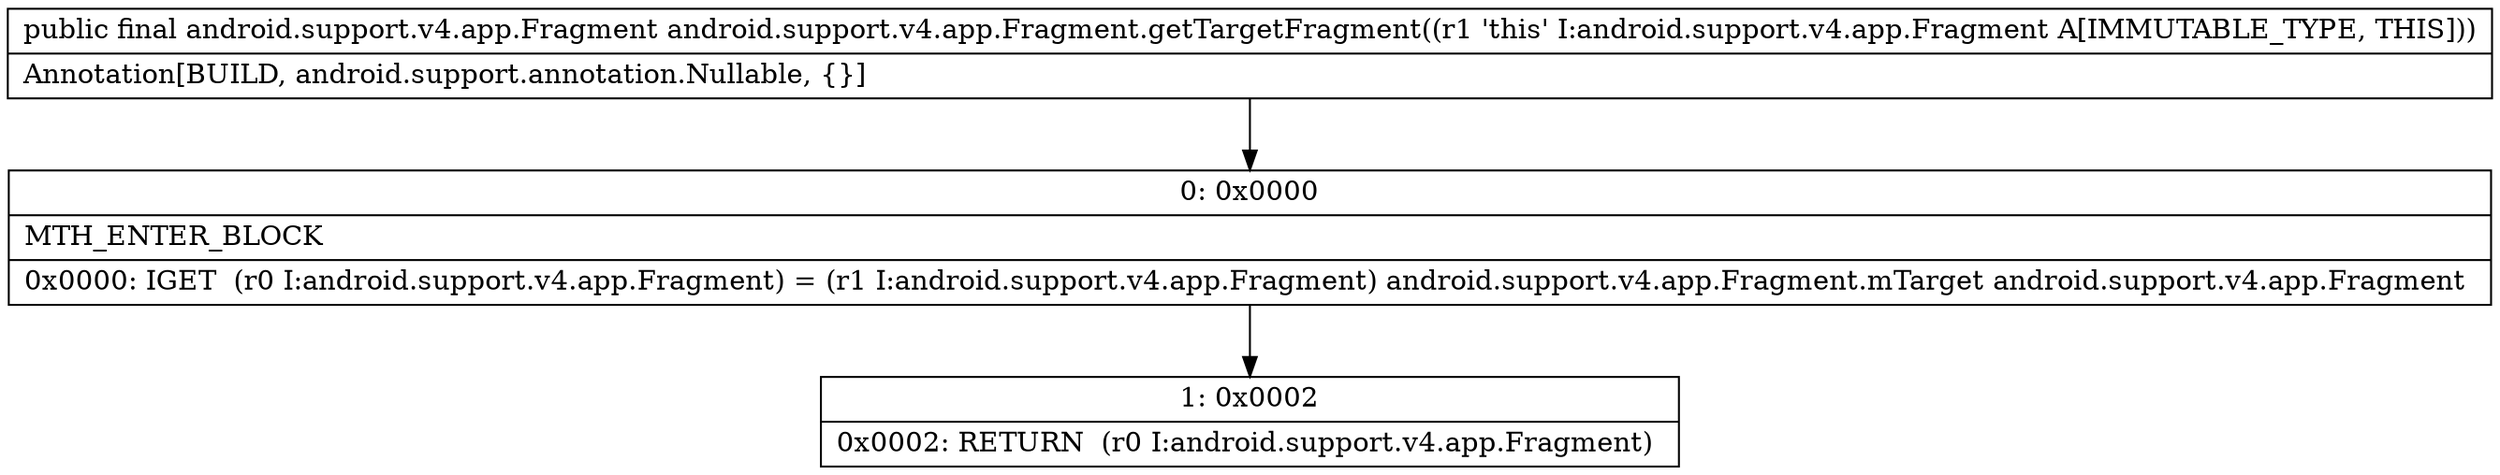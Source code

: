 digraph "CFG forandroid.support.v4.app.Fragment.getTargetFragment()Landroid\/support\/v4\/app\/Fragment;" {
Node_0 [shape=record,label="{0\:\ 0x0000|MTH_ENTER_BLOCK\l|0x0000: IGET  (r0 I:android.support.v4.app.Fragment) = (r1 I:android.support.v4.app.Fragment) android.support.v4.app.Fragment.mTarget android.support.v4.app.Fragment \l}"];
Node_1 [shape=record,label="{1\:\ 0x0002|0x0002: RETURN  (r0 I:android.support.v4.app.Fragment) \l}"];
MethodNode[shape=record,label="{public final android.support.v4.app.Fragment android.support.v4.app.Fragment.getTargetFragment((r1 'this' I:android.support.v4.app.Fragment A[IMMUTABLE_TYPE, THIS]))  | Annotation[BUILD, android.support.annotation.Nullable, \{\}]\l}"];
MethodNode -> Node_0;
Node_0 -> Node_1;
}

